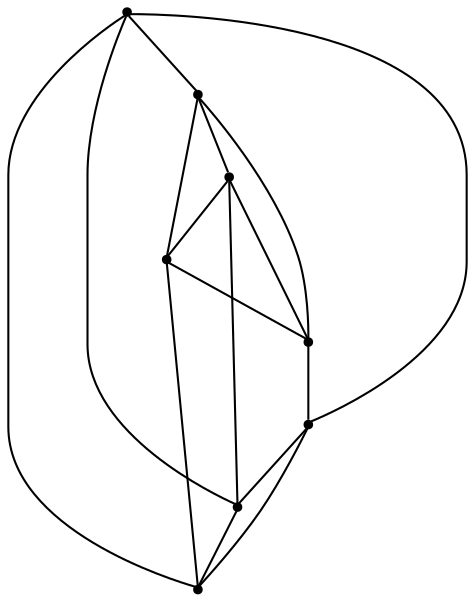 graph {
  node [shape=point,comment="{\"directed\":false,\"doi\":\"10.1007/978-3-030-04414-5_10\",\"figure\":\"1 (4)\"}"]

  v0 [pos="663.9807829272704,532.4367827550325"]
  v1 [pos="483.46033134583934,532.4367827550324"]
  v2 [pos="663.9807829272704,712.959163084059"]
  v3 [pos="483.46033134583934,712.959163084059"]
  v4 [pos="596.2887502816504,600.130020594515"]
  v5 [pos="596.2887502816504,645.2574045010335"]
  v6 [pos="551.1544544606911,600.130020594515"]
  v7 [pos="551.154454460691,645.2574045010335"]

  v0 -- v1 [id="-1",pos="663.9807829272704,532.4367827550325 483.46033134583934,532.4367827550324 483.46033134583934,532.4367827550324 483.46033134583934,532.4367827550324"]
  v3 -- v1 [id="-2",pos="483.46033134583934,712.959163084059 483.46033134583934,532.4367827550324 483.46033134583934,532.4367827550324 483.46033134583934,532.4367827550324"]
  v3 -- v7 [id="-3",pos="483.46033134583934,712.959163084059 551.154454460691,645.2574045010335 551.154454460691,645.2574045010335 551.154454460691,645.2574045010335"]
  v1 -- v7 [id="-4",pos="483.46033134583934,532.4367827550324 551.154454460691,645.2574045010335 551.154454460691,645.2574045010335 551.154454460691,645.2574045010335"]
  v1 -- v6 [id="-5",pos="483.46033134583934,532.4367827550324 551.1544544606911,600.130020594515 551.1544544606911,600.130020594515 551.1544544606911,600.130020594515"]
  v7 -- v5 [id="-6",pos="551.154454460691,645.2574045010335 596.2887502816504,645.2574045010335 596.2887502816504,645.2574045010335 596.2887502816504,645.2574045010335"]
  v6 -- v4 [id="-7",pos="551.1544544606911,600.130020594515 596.2887502816504,600.130020594515 596.2887502816504,600.130020594515 596.2887502816504,600.130020594515"]
  v6 -- v3 [id="-8",pos="551.1544544606911,600.130020594515 483.46033134583934,712.959163084059 483.46033134583934,712.959163084059 483.46033134583934,712.959163084059"]
  v6 -- v7 [id="-9",pos="551.1544544606911,600.130020594515 551.154454460691,645.2574045010335 551.154454460691,645.2574045010335 551.154454460691,645.2574045010335"]
  v5 -- v0 [id="-10",pos="596.2887502816504,645.2574045010335 663.9807829272704,532.4367827550325 663.9807829272704,532.4367827550325 663.9807829272704,532.4367827550325"]
  v5 -- v2 [id="-11",pos="596.2887502816504,645.2574045010335 663.9807829272704,712.959163084059 663.9807829272704,712.959163084059 663.9807829272704,712.959163084059"]
  v5 -- v4 [id="-12",pos="596.2887502816504,645.2574045010335 596.2887502816504,600.130020594515 596.2887502816504,600.130020594515 596.2887502816504,600.130020594515"]
  v4 -- v0 [id="-13",pos="596.2887502816504,600.130020594515 663.9807829272704,532.4367827550325 663.9807829272704,532.4367827550325 663.9807829272704,532.4367827550325"]
  v4 -- v2 [id="-14",pos="596.2887502816504,600.130020594515 663.9807829272704,712.959163084059 663.9807829272704,712.959163084059 663.9807829272704,712.959163084059"]
  v2 -- v3 [id="-15",pos="663.9807829272704,712.959163084059 483.46033134583934,712.959163084059 483.46033134583934,712.959163084059 483.46033134583934,712.959163084059"]
  v2 -- v0 [id="-16",pos="663.9807829272704,712.959163084059 663.9807829272704,532.4367827550325 663.9807829272704,532.4367827550325 663.9807829272704,532.4367827550325"]
}